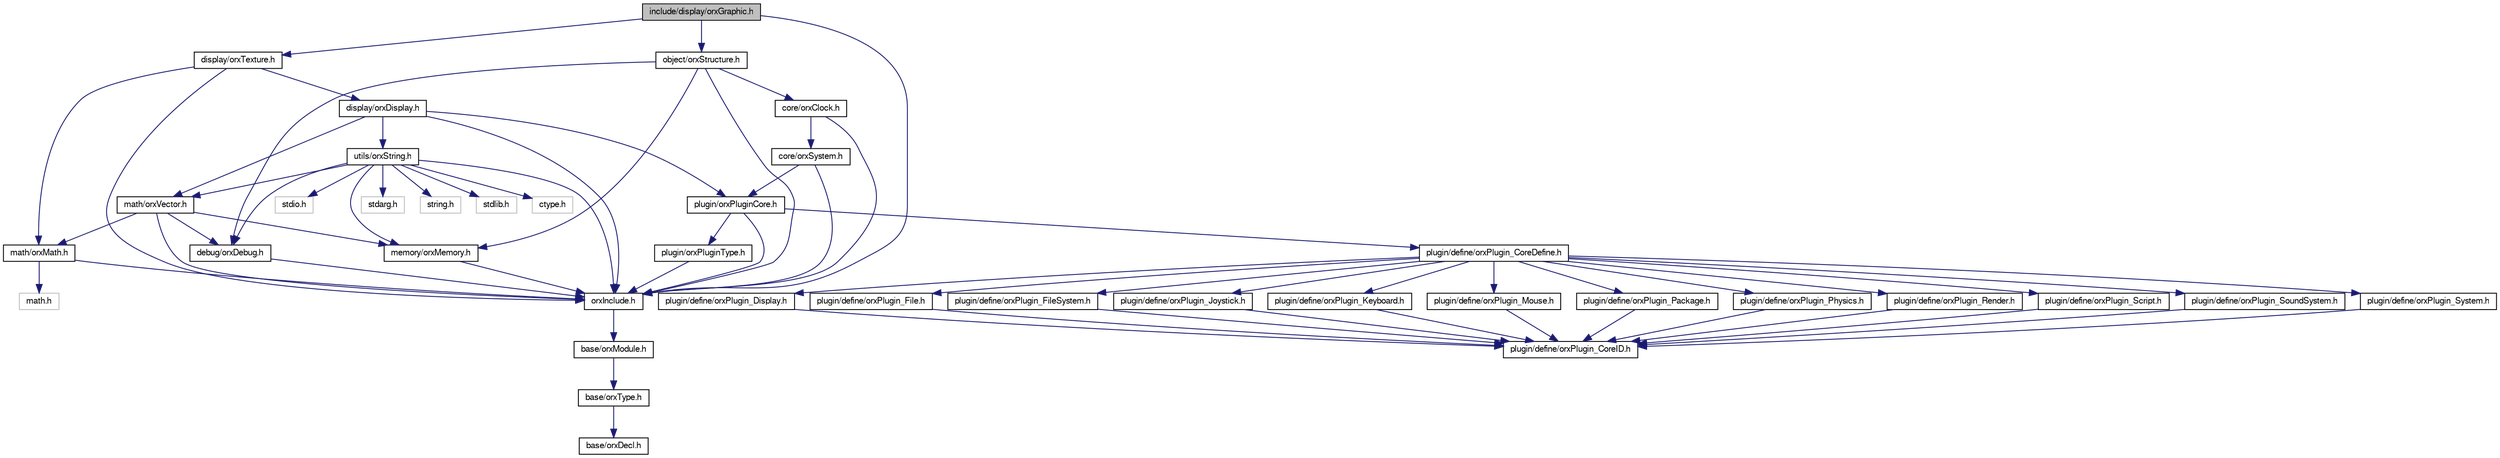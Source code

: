 digraph G
{
  bgcolor="transparent";
  edge [fontname="FreeSans",fontsize=10,labelfontname="FreeSans",labelfontsize=10];
  node [fontname="FreeSans",fontsize=10,shape=record];
  Node1 [label="include/display/orxGraphic.h",height=0.2,width=0.4,color="black", fillcolor="grey75", style="filled" fontcolor="black"];
  Node1 -> Node2 [color="midnightblue",fontsize=10,style="solid",fontname="FreeSans"];
  Node2 [label="orxInclude.h",height=0.2,width=0.4,color="black",URL="$orx_include_8h.html"];
  Node2 -> Node3 [color="midnightblue",fontsize=10,style="solid",fontname="FreeSans"];
  Node3 [label="base/orxModule.h",height=0.2,width=0.4,color="black",URL="$orx_module_8h.html"];
  Node3 -> Node4 [color="midnightblue",fontsize=10,style="solid",fontname="FreeSans"];
  Node4 [label="base/orxType.h",height=0.2,width=0.4,color="black",URL="$orx_type_8h.html"];
  Node4 -> Node5 [color="midnightblue",fontsize=10,style="solid",fontname="FreeSans"];
  Node5 [label="base/orxDecl.h",height=0.2,width=0.4,color="black",URL="$orx_decl_8h.html"];
  Node1 -> Node6 [color="midnightblue",fontsize=10,style="solid",fontname="FreeSans"];
  Node6 [label="display/orxTexture.h",height=0.2,width=0.4,color="black",URL="$orx_texture_8h.html"];
  Node6 -> Node2 [color="midnightblue",fontsize=10,style="solid",fontname="FreeSans"];
  Node6 -> Node7 [color="midnightblue",fontsize=10,style="solid",fontname="FreeSans"];
  Node7 [label="display/orxDisplay.h",height=0.2,width=0.4,color="black",URL="$orx_display_8h.html"];
  Node7 -> Node2 [color="midnightblue",fontsize=10,style="solid",fontname="FreeSans"];
  Node7 -> Node8 [color="midnightblue",fontsize=10,style="solid",fontname="FreeSans"];
  Node8 [label="plugin/orxPluginCore.h",height=0.2,width=0.4,color="black",URL="$orx_plugin_core_8h.html"];
  Node8 -> Node2 [color="midnightblue",fontsize=10,style="solid",fontname="FreeSans"];
  Node8 -> Node9 [color="midnightblue",fontsize=10,style="solid",fontname="FreeSans"];
  Node9 [label="plugin/orxPluginType.h",height=0.2,width=0.4,color="black",URL="$orx_plugin_type_8h.html"];
  Node9 -> Node2 [color="midnightblue",fontsize=10,style="solid",fontname="FreeSans"];
  Node8 -> Node10 [color="midnightblue",fontsize=10,style="solid",fontname="FreeSans"];
  Node10 [label="plugin/define/orxPlugin_CoreDefine.h",height=0.2,width=0.4,color="black",URL="$orx_plugin___core_define_8h.html"];
  Node10 -> Node11 [color="midnightblue",fontsize=10,style="solid",fontname="FreeSans"];
  Node11 [label="plugin/define/orxPlugin_Display.h",height=0.2,width=0.4,color="black",URL="$orx_plugin___display_8h.html"];
  Node11 -> Node12 [color="midnightblue",fontsize=10,style="solid",fontname="FreeSans"];
  Node12 [label="plugin/define/orxPlugin_CoreID.h",height=0.2,width=0.4,color="black",URL="$orx_plugin___core_i_d_8h.html"];
  Node10 -> Node13 [color="midnightblue",fontsize=10,style="solid",fontname="FreeSans"];
  Node13 [label="plugin/define/orxPlugin_File.h",height=0.2,width=0.4,color="black",URL="$orx_plugin___file_8h.html"];
  Node13 -> Node12 [color="midnightblue",fontsize=10,style="solid",fontname="FreeSans"];
  Node10 -> Node14 [color="midnightblue",fontsize=10,style="solid",fontname="FreeSans"];
  Node14 [label="plugin/define/orxPlugin_FileSystem.h",height=0.2,width=0.4,color="black",URL="$orx_plugin___file_system_8h.html"];
  Node14 -> Node12 [color="midnightblue",fontsize=10,style="solid",fontname="FreeSans"];
  Node10 -> Node15 [color="midnightblue",fontsize=10,style="solid",fontname="FreeSans"];
  Node15 [label="plugin/define/orxPlugin_Joystick.h",height=0.2,width=0.4,color="black",URL="$orx_plugin___joystick_8h.html"];
  Node15 -> Node12 [color="midnightblue",fontsize=10,style="solid",fontname="FreeSans"];
  Node10 -> Node16 [color="midnightblue",fontsize=10,style="solid",fontname="FreeSans"];
  Node16 [label="plugin/define/orxPlugin_Keyboard.h",height=0.2,width=0.4,color="black",URL="$orx_plugin___keyboard_8h.html"];
  Node16 -> Node12 [color="midnightblue",fontsize=10,style="solid",fontname="FreeSans"];
  Node10 -> Node17 [color="midnightblue",fontsize=10,style="solid",fontname="FreeSans"];
  Node17 [label="plugin/define/orxPlugin_Mouse.h",height=0.2,width=0.4,color="black",URL="$orx_plugin___mouse_8h.html"];
  Node17 -> Node12 [color="midnightblue",fontsize=10,style="solid",fontname="FreeSans"];
  Node10 -> Node18 [color="midnightblue",fontsize=10,style="solid",fontname="FreeSans"];
  Node18 [label="plugin/define/orxPlugin_Package.h",height=0.2,width=0.4,color="black",URL="$orx_plugin___package_8h.html"];
  Node18 -> Node12 [color="midnightblue",fontsize=10,style="solid",fontname="FreeSans"];
  Node10 -> Node19 [color="midnightblue",fontsize=10,style="solid",fontname="FreeSans"];
  Node19 [label="plugin/define/orxPlugin_Physics.h",height=0.2,width=0.4,color="black",URL="$orx_plugin___physics_8h.html"];
  Node19 -> Node12 [color="midnightblue",fontsize=10,style="solid",fontname="FreeSans"];
  Node10 -> Node20 [color="midnightblue",fontsize=10,style="solid",fontname="FreeSans"];
  Node20 [label="plugin/define/orxPlugin_Render.h",height=0.2,width=0.4,color="black",URL="$orx_plugin___render_8h.html"];
  Node20 -> Node12 [color="midnightblue",fontsize=10,style="solid",fontname="FreeSans"];
  Node10 -> Node21 [color="midnightblue",fontsize=10,style="solid",fontname="FreeSans"];
  Node21 [label="plugin/define/orxPlugin_Script.h",height=0.2,width=0.4,color="black",URL="$orx_plugin___script_8h.html"];
  Node21 -> Node12 [color="midnightblue",fontsize=10,style="solid",fontname="FreeSans"];
  Node10 -> Node22 [color="midnightblue",fontsize=10,style="solid",fontname="FreeSans"];
  Node22 [label="plugin/define/orxPlugin_SoundSystem.h",height=0.2,width=0.4,color="black",URL="$orx_plugin___sound_system_8h.html"];
  Node22 -> Node12 [color="midnightblue",fontsize=10,style="solid",fontname="FreeSans"];
  Node10 -> Node23 [color="midnightblue",fontsize=10,style="solid",fontname="FreeSans"];
  Node23 [label="plugin/define/orxPlugin_System.h",height=0.2,width=0.4,color="black",URL="$orx_plugin___system_8h.html"];
  Node23 -> Node12 [color="midnightblue",fontsize=10,style="solid",fontname="FreeSans"];
  Node7 -> Node24 [color="midnightblue",fontsize=10,style="solid",fontname="FreeSans"];
  Node24 [label="math/orxVector.h",height=0.2,width=0.4,color="black",URL="$orx_vector_8h.html"];
  Node24 -> Node2 [color="midnightblue",fontsize=10,style="solid",fontname="FreeSans"];
  Node24 -> Node25 [color="midnightblue",fontsize=10,style="solid",fontname="FreeSans"];
  Node25 [label="debug/orxDebug.h",height=0.2,width=0.4,color="black",URL="$orx_debug_8h.html"];
  Node25 -> Node2 [color="midnightblue",fontsize=10,style="solid",fontname="FreeSans"];
  Node24 -> Node26 [color="midnightblue",fontsize=10,style="solid",fontname="FreeSans"];
  Node26 [label="memory/orxMemory.h",height=0.2,width=0.4,color="black",URL="$orx_memory_8h.html"];
  Node26 -> Node2 [color="midnightblue",fontsize=10,style="solid",fontname="FreeSans"];
  Node24 -> Node27 [color="midnightblue",fontsize=10,style="solid",fontname="FreeSans"];
  Node27 [label="math/orxMath.h",height=0.2,width=0.4,color="black",URL="$orx_math_8h.html"];
  Node27 -> Node2 [color="midnightblue",fontsize=10,style="solid",fontname="FreeSans"];
  Node27 -> Node28 [color="midnightblue",fontsize=10,style="solid",fontname="FreeSans"];
  Node28 [label="math.h",height=0.2,width=0.4,color="grey75"];
  Node7 -> Node29 [color="midnightblue",fontsize=10,style="solid",fontname="FreeSans"];
  Node29 [label="utils/orxString.h",height=0.2,width=0.4,color="black",URL="$orx_string_8h.html"];
  Node29 -> Node2 [color="midnightblue",fontsize=10,style="solid",fontname="FreeSans"];
  Node29 -> Node26 [color="midnightblue",fontsize=10,style="solid",fontname="FreeSans"];
  Node29 -> Node24 [color="midnightblue",fontsize=10,style="solid",fontname="FreeSans"];
  Node29 -> Node30 [color="midnightblue",fontsize=10,style="solid",fontname="FreeSans"];
  Node30 [label="stdio.h",height=0.2,width=0.4,color="grey75"];
  Node29 -> Node31 [color="midnightblue",fontsize=10,style="solid",fontname="FreeSans"];
  Node31 [label="stdarg.h",height=0.2,width=0.4,color="grey75"];
  Node29 -> Node32 [color="midnightblue",fontsize=10,style="solid",fontname="FreeSans"];
  Node32 [label="string.h",height=0.2,width=0.4,color="grey75"];
  Node29 -> Node33 [color="midnightblue",fontsize=10,style="solid",fontname="FreeSans"];
  Node33 [label="stdlib.h",height=0.2,width=0.4,color="grey75"];
  Node29 -> Node34 [color="midnightblue",fontsize=10,style="solid",fontname="FreeSans"];
  Node34 [label="ctype.h",height=0.2,width=0.4,color="grey75"];
  Node29 -> Node25 [color="midnightblue",fontsize=10,style="solid",fontname="FreeSans"];
  Node6 -> Node27 [color="midnightblue",fontsize=10,style="solid",fontname="FreeSans"];
  Node1 -> Node35 [color="midnightblue",fontsize=10,style="solid",fontname="FreeSans"];
  Node35 [label="object/orxStructure.h",height=0.2,width=0.4,color="black",URL="$orx_structure_8h.html"];
  Node35 -> Node2 [color="midnightblue",fontsize=10,style="solid",fontname="FreeSans"];
  Node35 -> Node36 [color="midnightblue",fontsize=10,style="solid",fontname="FreeSans"];
  Node36 [label="core/orxClock.h",height=0.2,width=0.4,color="black",URL="$orx_clock_8h.html"];
  Node36 -> Node2 [color="midnightblue",fontsize=10,style="solid",fontname="FreeSans"];
  Node36 -> Node37 [color="midnightblue",fontsize=10,style="solid",fontname="FreeSans"];
  Node37 [label="core/orxSystem.h",height=0.2,width=0.4,color="black",URL="$orx_system_8h.html"];
  Node37 -> Node2 [color="midnightblue",fontsize=10,style="solid",fontname="FreeSans"];
  Node37 -> Node8 [color="midnightblue",fontsize=10,style="solid",fontname="FreeSans"];
  Node35 -> Node25 [color="midnightblue",fontsize=10,style="solid",fontname="FreeSans"];
  Node35 -> Node26 [color="midnightblue",fontsize=10,style="solid",fontname="FreeSans"];
}
